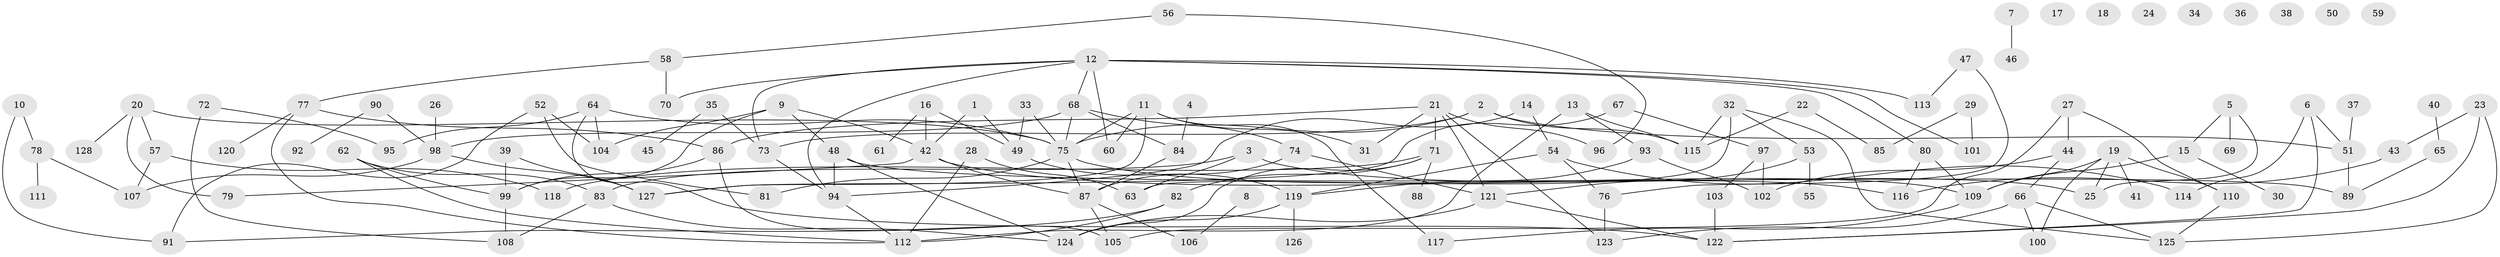 // Generated by graph-tools (version 1.1) at 2025/12/03/09/25 04:12:57]
// undirected, 128 vertices, 177 edges
graph export_dot {
graph [start="1"]
  node [color=gray90,style=filled];
  1;
  2;
  3;
  4;
  5;
  6;
  7;
  8;
  9;
  10;
  11;
  12;
  13;
  14;
  15;
  16;
  17;
  18;
  19;
  20;
  21;
  22;
  23;
  24;
  25;
  26;
  27;
  28;
  29;
  30;
  31;
  32;
  33;
  34;
  35;
  36;
  37;
  38;
  39;
  40;
  41;
  42;
  43;
  44;
  45;
  46;
  47;
  48;
  49;
  50;
  51;
  52;
  53;
  54;
  55;
  56;
  57;
  58;
  59;
  60;
  61;
  62;
  63;
  64;
  65;
  66;
  67;
  68;
  69;
  70;
  71;
  72;
  73;
  74;
  75;
  76;
  77;
  78;
  79;
  80;
  81;
  82;
  83;
  84;
  85;
  86;
  87;
  88;
  89;
  90;
  91;
  92;
  93;
  94;
  95;
  96;
  97;
  98;
  99;
  100;
  101;
  102;
  103;
  104;
  105;
  106;
  107;
  108;
  109;
  110;
  111;
  112;
  113;
  114;
  115;
  116;
  117;
  118;
  119;
  120;
  121;
  122;
  123;
  124;
  125;
  126;
  127;
  128;
  1 -- 42;
  1 -- 49;
  2 -- 51;
  2 -- 73;
  2 -- 75;
  2 -- 115;
  3 -- 25;
  3 -- 63;
  3 -- 83;
  4 -- 84;
  5 -- 15;
  5 -- 25;
  5 -- 69;
  6 -- 51;
  6 -- 114;
  6 -- 122;
  7 -- 46;
  8 -- 106;
  9 -- 42;
  9 -- 48;
  9 -- 99;
  9 -- 104;
  10 -- 78;
  10 -- 91;
  11 -- 31;
  11 -- 60;
  11 -- 75;
  11 -- 117;
  11 -- 127;
  12 -- 60;
  12 -- 68;
  12 -- 70;
  12 -- 73;
  12 -- 80;
  12 -- 94;
  12 -- 101;
  12 -- 113;
  13 -- 93;
  13 -- 112;
  13 -- 115;
  14 -- 54;
  14 -- 94;
  15 -- 30;
  15 -- 109;
  16 -- 42;
  16 -- 49;
  16 -- 61;
  19 -- 25;
  19 -- 41;
  19 -- 100;
  19 -- 109;
  19 -- 110;
  20 -- 57;
  20 -- 75;
  20 -- 79;
  20 -- 128;
  21 -- 31;
  21 -- 71;
  21 -- 86;
  21 -- 96;
  21 -- 121;
  21 -- 123;
  22 -- 85;
  22 -- 115;
  23 -- 43;
  23 -- 122;
  23 -- 125;
  26 -- 98;
  27 -- 44;
  27 -- 105;
  27 -- 110;
  28 -- 63;
  28 -- 112;
  29 -- 85;
  29 -- 101;
  32 -- 53;
  32 -- 63;
  32 -- 115;
  32 -- 125;
  33 -- 49;
  33 -- 75;
  35 -- 45;
  35 -- 73;
  37 -- 51;
  39 -- 99;
  39 -- 127;
  40 -- 65;
  42 -- 79;
  42 -- 87;
  42 -- 116;
  43 -- 116;
  44 -- 66;
  44 -- 102;
  47 -- 76;
  47 -- 113;
  48 -- 89;
  48 -- 94;
  48 -- 124;
  49 -- 119;
  51 -- 89;
  52 -- 81;
  52 -- 91;
  52 -- 104;
  53 -- 55;
  53 -- 121;
  54 -- 76;
  54 -- 114;
  54 -- 119;
  56 -- 58;
  56 -- 96;
  57 -- 107;
  57 -- 118;
  58 -- 70;
  58 -- 77;
  62 -- 83;
  62 -- 99;
  62 -- 112;
  64 -- 75;
  64 -- 95;
  64 -- 104;
  64 -- 122;
  65 -- 89;
  66 -- 100;
  66 -- 123;
  66 -- 125;
  67 -- 97;
  67 -- 127;
  68 -- 74;
  68 -- 75;
  68 -- 84;
  68 -- 98;
  71 -- 82;
  71 -- 88;
  71 -- 118;
  71 -- 124;
  72 -- 95;
  72 -- 108;
  73 -- 94;
  74 -- 87;
  74 -- 121;
  75 -- 81;
  75 -- 87;
  75 -- 109;
  76 -- 123;
  77 -- 86;
  77 -- 112;
  77 -- 120;
  78 -- 107;
  78 -- 111;
  80 -- 109;
  80 -- 116;
  82 -- 91;
  82 -- 112;
  83 -- 108;
  83 -- 124;
  84 -- 87;
  86 -- 99;
  86 -- 105;
  87 -- 105;
  87 -- 106;
  90 -- 92;
  90 -- 98;
  93 -- 102;
  93 -- 119;
  94 -- 112;
  97 -- 102;
  97 -- 103;
  98 -- 107;
  98 -- 127;
  99 -- 108;
  103 -- 122;
  109 -- 117;
  110 -- 125;
  119 -- 124;
  119 -- 126;
  121 -- 122;
  121 -- 124;
}
